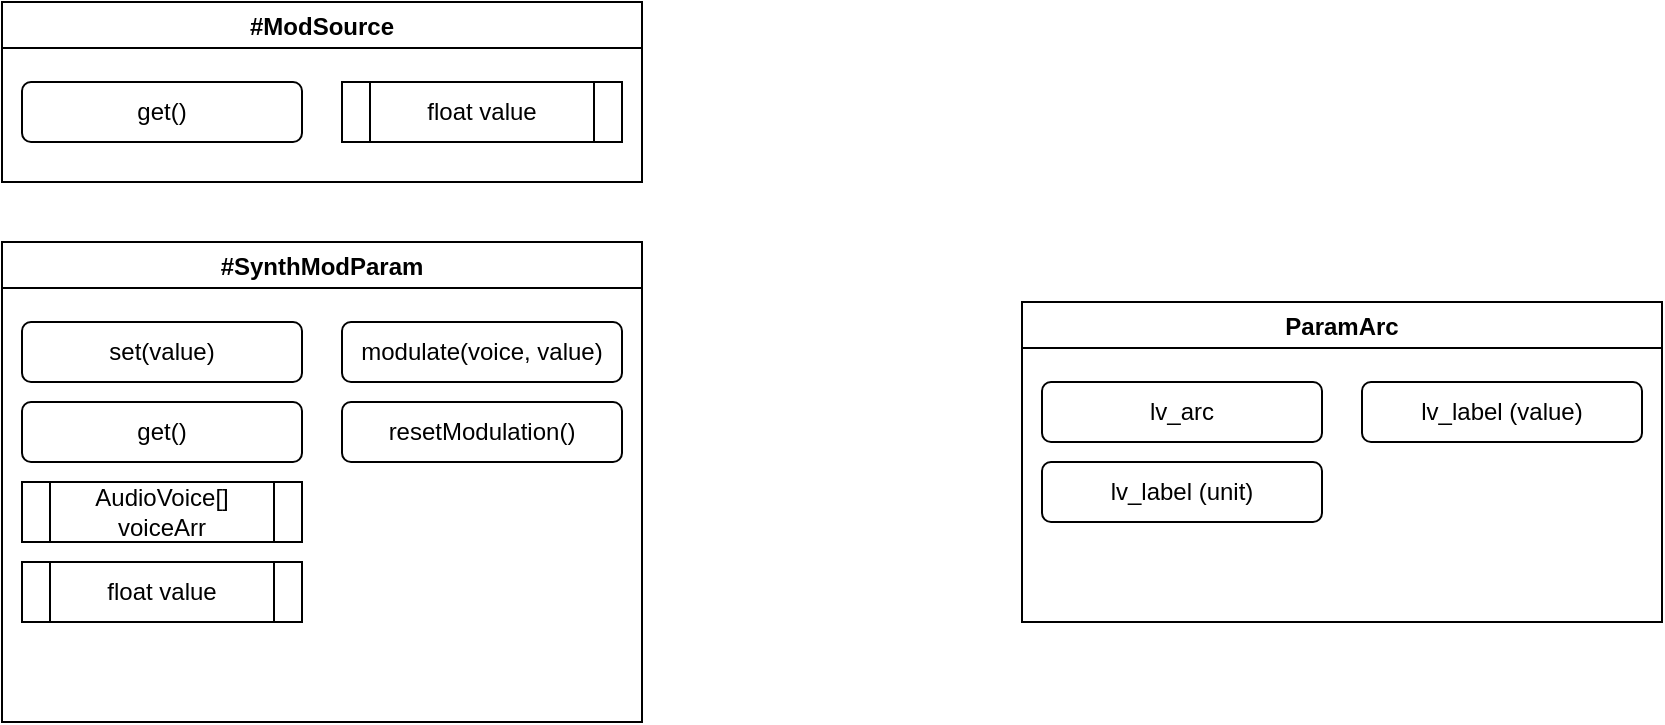 <mxfile>
    <diagram id="xDpyEDEwwMcE_A9npE7N" name="Page-1">
        <mxGraphModel dx="1224" dy="864" grid="1" gridSize="10" guides="1" tooltips="1" connect="1" arrows="1" fold="1" page="1" pageScale="1" pageWidth="1200" pageHeight="1600" math="0" shadow="0">
            <root>
                <mxCell id="0"/>
                <mxCell id="1" parent="0"/>
                <mxCell id="11" value="#SynthModParam" style="swimlane;" parent="1" vertex="1">
                    <mxGeometry x="30" y="170" width="320" height="240" as="geometry"/>
                </mxCell>
                <mxCell id="12" value="set(value)" style="rounded=1;whiteSpace=wrap;html=1;" parent="11" vertex="1">
                    <mxGeometry x="10" y="40" width="140" height="30" as="geometry"/>
                </mxCell>
                <mxCell id="13" value="get()" style="rounded=1;whiteSpace=wrap;html=1;" parent="11" vertex="1">
                    <mxGeometry x="10" y="80" width="140" height="30" as="geometry"/>
                </mxCell>
                <mxCell id="22" value="float value" style="shape=process;whiteSpace=wrap;html=1;backgroundOutline=1;" parent="11" vertex="1">
                    <mxGeometry x="10" y="160" width="140" height="30" as="geometry"/>
                </mxCell>
                <mxCell id="23" value="modulate(voice, value)" style="rounded=1;whiteSpace=wrap;html=1;" parent="11" vertex="1">
                    <mxGeometry x="170" y="40" width="140" height="30" as="geometry"/>
                </mxCell>
                <mxCell id="24" value="AudioVoice[] voiceArr" style="shape=process;whiteSpace=wrap;html=1;backgroundOutline=1;" parent="11" vertex="1">
                    <mxGeometry x="10" y="120" width="140" height="30" as="geometry"/>
                </mxCell>
                <mxCell id="31" value="resetModulation()" style="rounded=1;whiteSpace=wrap;html=1;" parent="11" vertex="1">
                    <mxGeometry x="170" y="80" width="140" height="30" as="geometry"/>
                </mxCell>
                <mxCell id="25" value="#ModSource" style="swimlane;startSize=23;" parent="1" vertex="1">
                    <mxGeometry x="30" y="50" width="320" height="90" as="geometry"/>
                </mxCell>
                <mxCell id="27" value="get()" style="rounded=1;whiteSpace=wrap;html=1;" parent="25" vertex="1">
                    <mxGeometry x="10" y="40" width="140" height="30" as="geometry"/>
                </mxCell>
                <mxCell id="28" value="float value" style="shape=process;whiteSpace=wrap;html=1;backgroundOutline=1;" parent="25" vertex="1">
                    <mxGeometry x="170" y="40" width="140" height="30" as="geometry"/>
                </mxCell>
                <mxCell id="32" value="ParamArc" style="swimlane;startSize=23;" vertex="1" parent="1">
                    <mxGeometry x="540" y="200" width="320" height="160" as="geometry"/>
                </mxCell>
                <mxCell id="33" value="lv_arc" style="rounded=1;whiteSpace=wrap;html=1;" vertex="1" parent="32">
                    <mxGeometry x="10" y="40" width="140" height="30" as="geometry"/>
                </mxCell>
                <mxCell id="35" value="lv_label (value)" style="rounded=1;whiteSpace=wrap;html=1;" vertex="1" parent="32">
                    <mxGeometry x="170" y="40" width="140" height="30" as="geometry"/>
                </mxCell>
                <mxCell id="36" value="lv_label (unit)" style="rounded=1;whiteSpace=wrap;html=1;" vertex="1" parent="32">
                    <mxGeometry x="10" y="80" width="140" height="30" as="geometry"/>
                </mxCell>
            </root>
        </mxGraphModel>
    </diagram>
</mxfile>